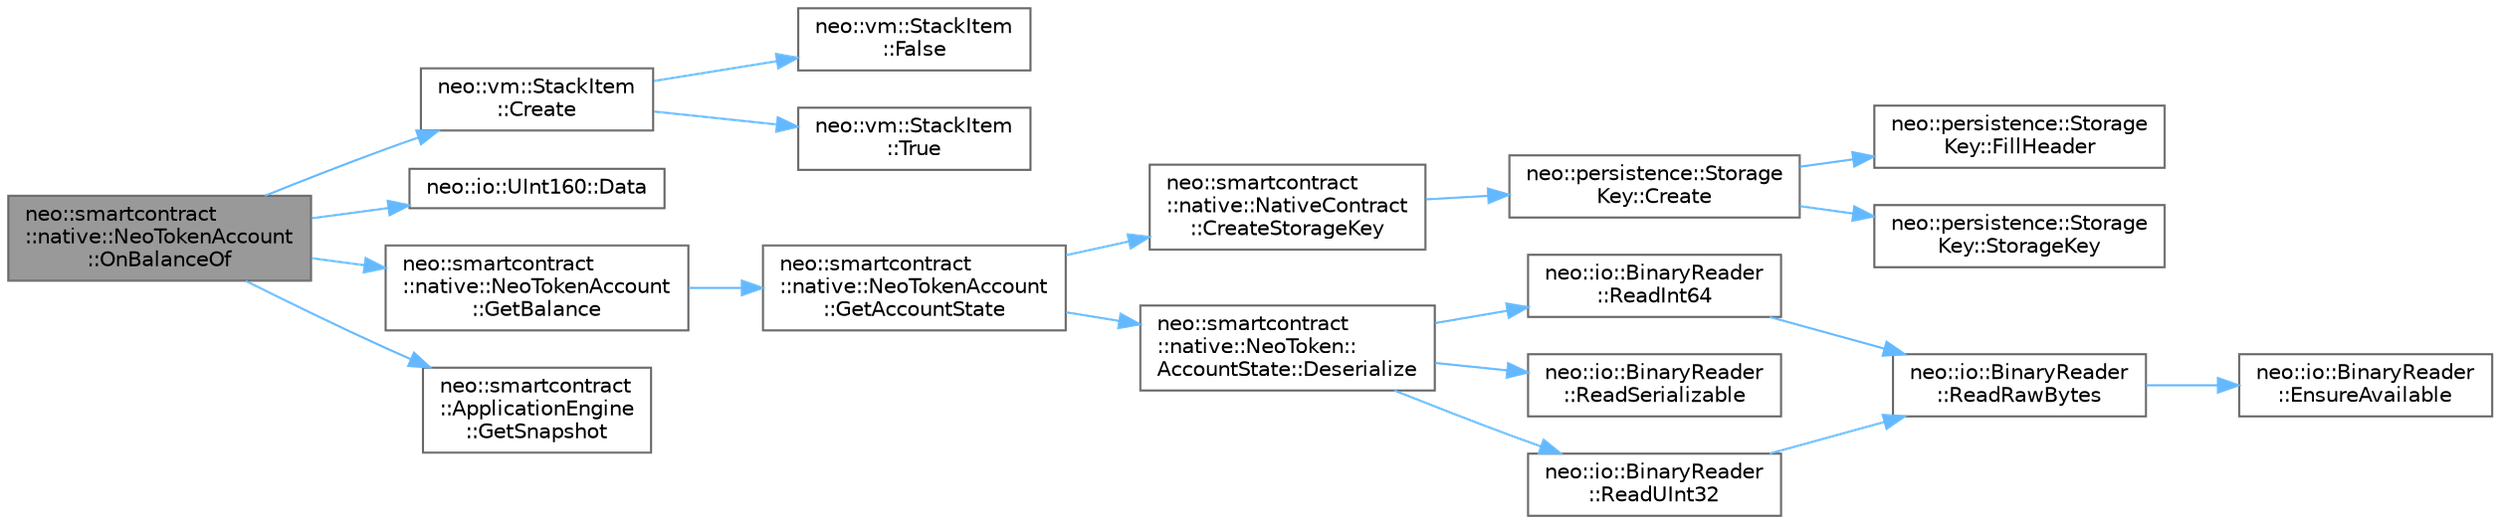 digraph "neo::smartcontract::native::NeoTokenAccount::OnBalanceOf"
{
 // LATEX_PDF_SIZE
  bgcolor="transparent";
  edge [fontname=Helvetica,fontsize=10,labelfontname=Helvetica,labelfontsize=10];
  node [fontname=Helvetica,fontsize=10,shape=box,height=0.2,width=0.4];
  rankdir="LR";
  Node1 [id="Node000001",label="neo::smartcontract\l::native::NeoTokenAccount\l::OnBalanceOf",height=0.2,width=0.4,color="gray40", fillcolor="grey60", style="filled", fontcolor="black",tooltip="Handles the balanceOf method."];
  Node1 -> Node2 [id="edge19_Node000001_Node000002",color="steelblue1",style="solid",tooltip=" "];
  Node2 [id="Node000002",label="neo::vm::StackItem\l::Create",height=0.2,width=0.4,color="grey40", fillcolor="white", style="filled",URL="$classneo_1_1vm_1_1_stack_item.html#a1d67a8c02d58d56410378b997c2e7855",tooltip="Creates a primitive stack item."];
  Node2 -> Node3 [id="edge20_Node000002_Node000003",color="steelblue1",style="solid",tooltip=" "];
  Node3 [id="Node000003",label="neo::vm::StackItem\l::False",height=0.2,width=0.4,color="grey40", fillcolor="white", style="filled",URL="$classneo_1_1vm_1_1_stack_item.html#a759c1a70f6481936eb089083a5fa2d4e",tooltip="Gets the false stack item."];
  Node2 -> Node4 [id="edge21_Node000002_Node000004",color="steelblue1",style="solid",tooltip=" "];
  Node4 [id="Node000004",label="neo::vm::StackItem\l::True",height=0.2,width=0.4,color="grey40", fillcolor="white", style="filled",URL="$classneo_1_1vm_1_1_stack_item.html#ac5c88a02b66663d80e61942bb425391c",tooltip="Gets the true stack item."];
  Node1 -> Node5 [id="edge22_Node000001_Node000005",color="steelblue1",style="solid",tooltip=" "];
  Node5 [id="Node000005",label="neo::io::UInt160::Data",height=0.2,width=0.4,color="grey40", fillcolor="white", style="filled",URL="$classneo_1_1io_1_1_u_int160.html#ad3022981ff7dc5b1928972035b8c81e6",tooltip="Gets a pointer to the data."];
  Node1 -> Node6 [id="edge23_Node000001_Node000006",color="steelblue1",style="solid",tooltip=" "];
  Node6 [id="Node000006",label="neo::smartcontract\l::native::NeoTokenAccount\l::GetBalance",height=0.2,width=0.4,color="grey40", fillcolor="white", style="filled",URL="$classneo_1_1smartcontract_1_1native_1_1_neo_token_account.html#a75b98d7ded171c5896aa6cfc5bd5add0",tooltip="Gets the balance of an account."];
  Node6 -> Node7 [id="edge24_Node000006_Node000007",color="steelblue1",style="solid",tooltip=" "];
  Node7 [id="Node000007",label="neo::smartcontract\l::native::NeoTokenAccount\l::GetAccountState",height=0.2,width=0.4,color="grey40", fillcolor="white", style="filled",URL="$classneo_1_1smartcontract_1_1native_1_1_neo_token_account.html#a6a801203667b97238e73ec31a4eeeb49",tooltip="Gets the account state."];
  Node7 -> Node8 [id="edge25_Node000007_Node000008",color="steelblue1",style="solid",tooltip=" "];
  Node8 [id="Node000008",label="neo::smartcontract\l::native::NativeContract\l::CreateStorageKey",height=0.2,width=0.4,color="grey40", fillcolor="white", style="filled",URL="$classneo_1_1smartcontract_1_1native_1_1_native_contract.html#a5a9ec24cc4c1584fb00fdf32f614dbd8",tooltip="Creates a storage key with the specified prefix."];
  Node8 -> Node9 [id="edge26_Node000008_Node000009",color="steelblue1",style="solid",tooltip=" "];
  Node9 [id="Node000009",label="neo::persistence::Storage\lKey::Create",height=0.2,width=0.4,color="grey40", fillcolor="white", style="filled",URL="$classneo_1_1persistence_1_1_storage_key.html#ae7001770e96642cfdb2f878c6264bf51",tooltip="Creates a storage key with contract ID and prefix."];
  Node9 -> Node10 [id="edge27_Node000009_Node000010",color="steelblue1",style="solid",tooltip=" "];
  Node10 [id="Node000010",label="neo::persistence::Storage\lKey::FillHeader",height=0.2,width=0.4,color="grey40", fillcolor="white", style="filled",URL="$classneo_1_1persistence_1_1_storage_key.html#a4a6ee8a47d7cfb0b3802d3697ddf571f",tooltip="Fills the header (contract ID + prefix) into a span."];
  Node9 -> Node11 [id="edge28_Node000009_Node000011",color="steelblue1",style="solid",tooltip=" "];
  Node11 [id="Node000011",label="neo::persistence::Storage\lKey::StorageKey",height=0.2,width=0.4,color="grey40", fillcolor="white", style="filled",URL="$classneo_1_1persistence_1_1_storage_key.html#a26e71bde9629f81837c84d69d83fd75a",tooltip="Constructs an empty StorageKey."];
  Node7 -> Node12 [id="edge29_Node000007_Node000012",color="steelblue1",style="solid",tooltip=" "];
  Node12 [id="Node000012",label="neo::smartcontract\l::native::NeoToken::\lAccountState::Deserialize",height=0.2,width=0.4,color="grey40", fillcolor="white", style="filled",URL="$structneo_1_1smartcontract_1_1native_1_1_neo_token_1_1_account_state.html#aae0ca7841f80d2abf677fa992f375fc7",tooltip=" "];
  Node12 -> Node13 [id="edge30_Node000012_Node000013",color="steelblue1",style="solid",tooltip=" "];
  Node13 [id="Node000013",label="neo::io::BinaryReader\l::ReadInt64",height=0.2,width=0.4,color="grey40", fillcolor="white", style="filled",URL="$classneo_1_1io_1_1_binary_reader.html#aa8429b0320e5dee44f55d511457eb9bb",tooltip="Reads a 64-bit signed integer from the stream."];
  Node13 -> Node14 [id="edge31_Node000013_Node000014",color="steelblue1",style="solid",tooltip=" "];
  Node14 [id="Node000014",label="neo::io::BinaryReader\l::ReadRawBytes",height=0.2,width=0.4,color="grey40", fillcolor="white", style="filled",URL="$classneo_1_1io_1_1_binary_reader.html#a890faf334a0500b4474a6b2f91e63e51",tooltip="Helper method to read raw bytes from either stream or memory."];
  Node14 -> Node15 [id="edge32_Node000014_Node000015",color="steelblue1",style="solid",tooltip=" "];
  Node15 [id="Node000015",label="neo::io::BinaryReader\l::EnsureAvailable",height=0.2,width=0.4,color="grey40", fillcolor="white", style="filled",URL="$classneo_1_1io_1_1_binary_reader.html#a2bfd19e979fbdb9b340cc8dd78a9ca72",tooltip="Checks if enough bytes are available to read."];
  Node12 -> Node16 [id="edge33_Node000012_Node000016",color="steelblue1",style="solid",tooltip=" "];
  Node16 [id="Node000016",label="neo::io::BinaryReader\l::ReadSerializable",height=0.2,width=0.4,color="grey40", fillcolor="white", style="filled",URL="$classneo_1_1io_1_1_binary_reader.html#adfdd39b482480819e993cc3c39a77ec2",tooltip="Reads a serializable object from the stream."];
  Node12 -> Node17 [id="edge34_Node000012_Node000017",color="steelblue1",style="solid",tooltip=" "];
  Node17 [id="Node000017",label="neo::io::BinaryReader\l::ReadUInt32",height=0.2,width=0.4,color="grey40", fillcolor="white", style="filled",URL="$classneo_1_1io_1_1_binary_reader.html#adc2c9cfae535b86f63855d77cdb2662b",tooltip="Reads a 32-bit unsigned integer from the stream."];
  Node17 -> Node14 [id="edge35_Node000017_Node000014",color="steelblue1",style="solid",tooltip=" "];
  Node1 -> Node18 [id="edge36_Node000001_Node000018",color="steelblue1",style="solid",tooltip=" "];
  Node18 [id="Node000018",label="neo::smartcontract\l::ApplicationEngine\l::GetSnapshot",height=0.2,width=0.4,color="grey40", fillcolor="white", style="filled",URL="$classneo_1_1smartcontract_1_1_application_engine.html#a4b11ba8a68aa0ac32ba0263c293ff1e4",tooltip="Gets the snapshot."];
}

